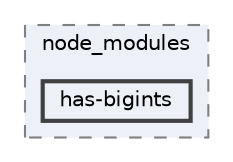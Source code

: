 digraph "pkiclassroomrescheduler/src/main/frontend/node_modules/has-bigints"
{
 // LATEX_PDF_SIZE
  bgcolor="transparent";
  edge [fontname=Helvetica,fontsize=10,labelfontname=Helvetica,labelfontsize=10];
  node [fontname=Helvetica,fontsize=10,shape=box,height=0.2,width=0.4];
  compound=true
  subgraph clusterdir_72953eda66ccb3a2722c28e1c3e6c23b {
    graph [ bgcolor="#edf0f7", pencolor="grey50", label="node_modules", fontname=Helvetica,fontsize=10 style="filled,dashed", URL="dir_72953eda66ccb3a2722c28e1c3e6c23b.html",tooltip=""]
  dir_451d33aab8dd69cbea769315c05d9582 [label="has-bigints", fillcolor="#edf0f7", color="grey25", style="filled,bold", URL="dir_451d33aab8dd69cbea769315c05d9582.html",tooltip=""];
  }
}
